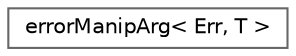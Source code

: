 digraph "Graphical Class Hierarchy"
{
 // LATEX_PDF_SIZE
  bgcolor="transparent";
  edge [fontname=Helvetica,fontsize=10,labelfontname=Helvetica,labelfontsize=10];
  node [fontname=Helvetica,fontsize=10,shape=box,height=0.2,width=0.4];
  rankdir="LR";
  Node0 [id="Node000000",label="errorManipArg\< Err, T \>",height=0.2,width=0.4,color="grey40", fillcolor="white", style="filled",URL="$classFoam_1_1errorManipArg.html",tooltip="Error stream manipulators for functions with an argument."];
}
